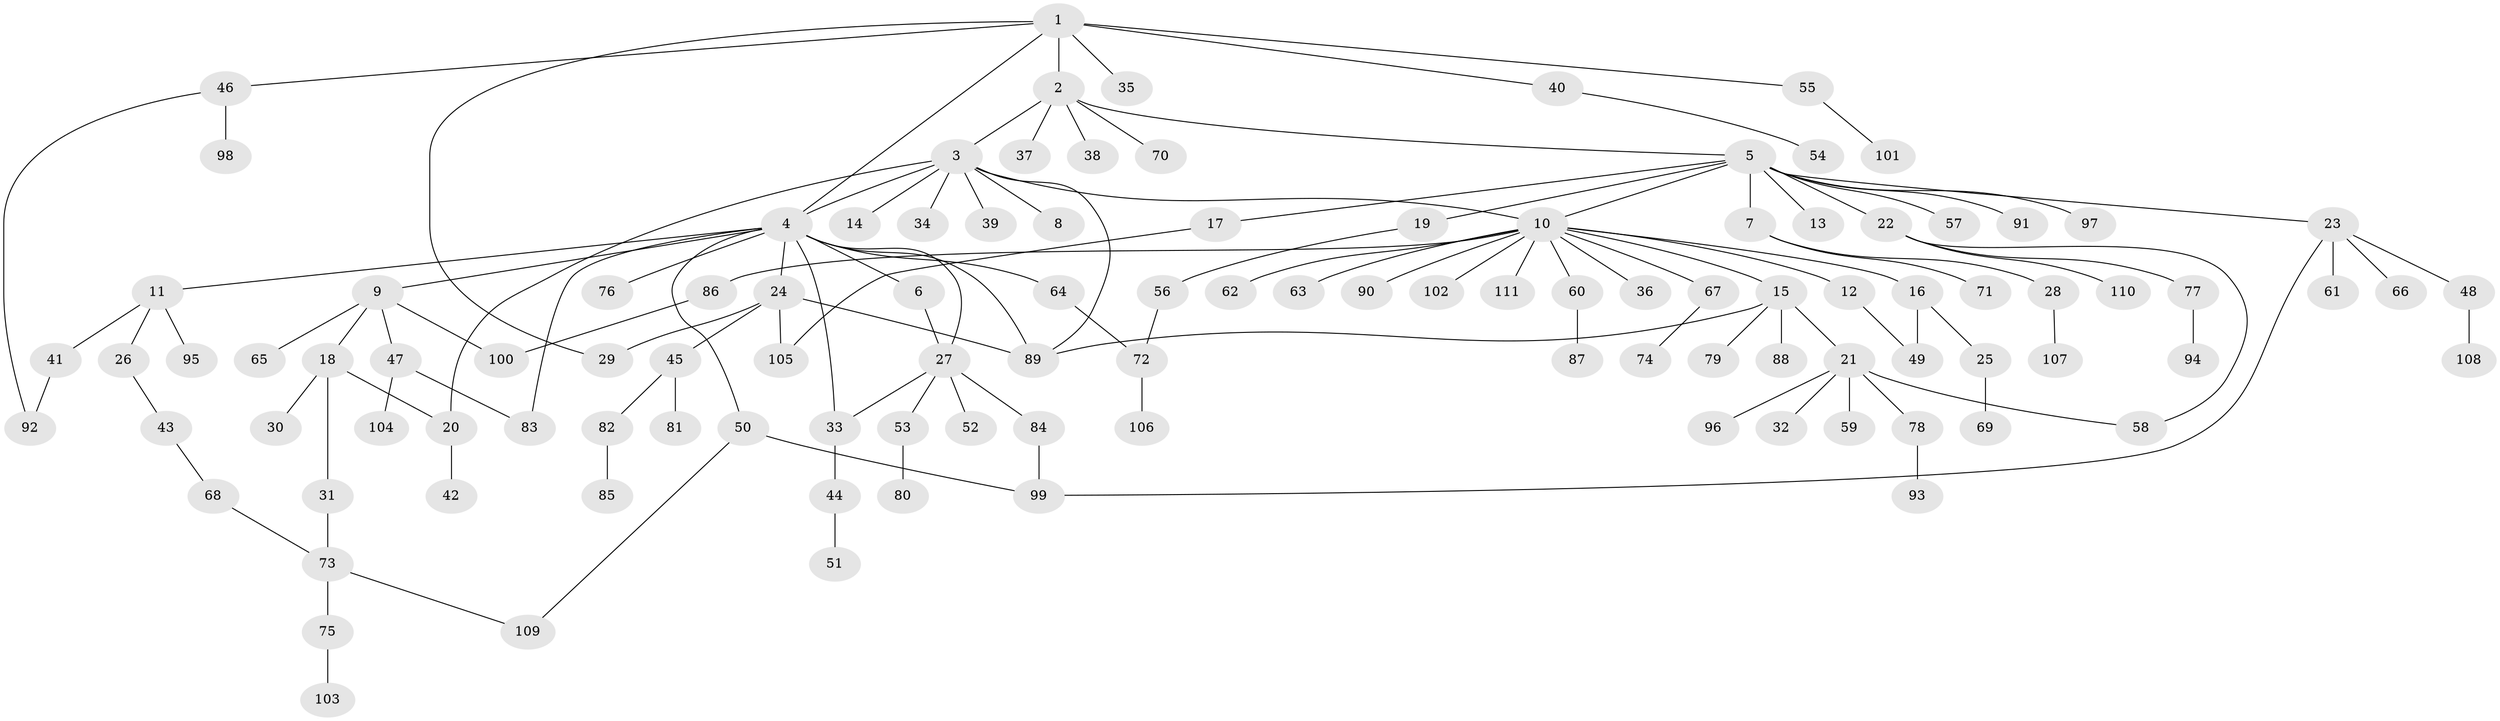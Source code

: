 // coarse degree distribution, {8: 0.024691358024691357, 5: 0.024691358024691357, 15: 0.012345679012345678, 11: 0.012345679012345678, 2: 0.19753086419753085, 3: 0.1111111111111111, 1: 0.5308641975308642, 6: 0.037037037037037035, 14: 0.012345679012345678, 4: 0.037037037037037035}
// Generated by graph-tools (version 1.1) at 2025/23/03/03/25 07:23:54]
// undirected, 111 vertices, 130 edges
graph export_dot {
graph [start="1"]
  node [color=gray90,style=filled];
  1;
  2;
  3;
  4;
  5;
  6;
  7;
  8;
  9;
  10;
  11;
  12;
  13;
  14;
  15;
  16;
  17;
  18;
  19;
  20;
  21;
  22;
  23;
  24;
  25;
  26;
  27;
  28;
  29;
  30;
  31;
  32;
  33;
  34;
  35;
  36;
  37;
  38;
  39;
  40;
  41;
  42;
  43;
  44;
  45;
  46;
  47;
  48;
  49;
  50;
  51;
  52;
  53;
  54;
  55;
  56;
  57;
  58;
  59;
  60;
  61;
  62;
  63;
  64;
  65;
  66;
  67;
  68;
  69;
  70;
  71;
  72;
  73;
  74;
  75;
  76;
  77;
  78;
  79;
  80;
  81;
  82;
  83;
  84;
  85;
  86;
  87;
  88;
  89;
  90;
  91;
  92;
  93;
  94;
  95;
  96;
  97;
  98;
  99;
  100;
  101;
  102;
  103;
  104;
  105;
  106;
  107;
  108;
  109;
  110;
  111;
  1 -- 2;
  1 -- 4;
  1 -- 29;
  1 -- 35;
  1 -- 40;
  1 -- 46;
  1 -- 55;
  2 -- 3;
  2 -- 5;
  2 -- 37;
  2 -- 38;
  2 -- 70;
  3 -- 4;
  3 -- 8;
  3 -- 10;
  3 -- 14;
  3 -- 20;
  3 -- 34;
  3 -- 39;
  3 -- 89;
  4 -- 6;
  4 -- 9;
  4 -- 11;
  4 -- 24;
  4 -- 27;
  4 -- 33;
  4 -- 50;
  4 -- 64;
  4 -- 76;
  4 -- 83;
  4 -- 89;
  5 -- 7;
  5 -- 10;
  5 -- 13;
  5 -- 17;
  5 -- 19;
  5 -- 22;
  5 -- 23;
  5 -- 57;
  5 -- 91;
  5 -- 97;
  6 -- 27;
  7 -- 28;
  7 -- 71;
  9 -- 18;
  9 -- 47;
  9 -- 65;
  9 -- 100;
  10 -- 12;
  10 -- 15;
  10 -- 16;
  10 -- 36;
  10 -- 60;
  10 -- 62;
  10 -- 63;
  10 -- 67;
  10 -- 86;
  10 -- 90;
  10 -- 102;
  10 -- 111;
  11 -- 26;
  11 -- 41;
  11 -- 95;
  12 -- 49;
  15 -- 21;
  15 -- 79;
  15 -- 88;
  15 -- 89;
  16 -- 25;
  16 -- 49;
  17 -- 105;
  18 -- 20;
  18 -- 30;
  18 -- 31;
  19 -- 56;
  20 -- 42;
  21 -- 32;
  21 -- 58;
  21 -- 59;
  21 -- 78;
  21 -- 96;
  22 -- 58;
  22 -- 77;
  22 -- 110;
  23 -- 48;
  23 -- 61;
  23 -- 66;
  23 -- 99;
  24 -- 29;
  24 -- 45;
  24 -- 89;
  24 -- 105;
  25 -- 69;
  26 -- 43;
  27 -- 33;
  27 -- 52;
  27 -- 53;
  27 -- 84;
  28 -- 107;
  31 -- 73;
  33 -- 44;
  40 -- 54;
  41 -- 92;
  43 -- 68;
  44 -- 51;
  45 -- 81;
  45 -- 82;
  46 -- 92;
  46 -- 98;
  47 -- 83;
  47 -- 104;
  48 -- 108;
  50 -- 99;
  50 -- 109;
  53 -- 80;
  55 -- 101;
  56 -- 72;
  60 -- 87;
  64 -- 72;
  67 -- 74;
  68 -- 73;
  72 -- 106;
  73 -- 75;
  73 -- 109;
  75 -- 103;
  77 -- 94;
  78 -- 93;
  82 -- 85;
  84 -- 99;
  86 -- 100;
}
